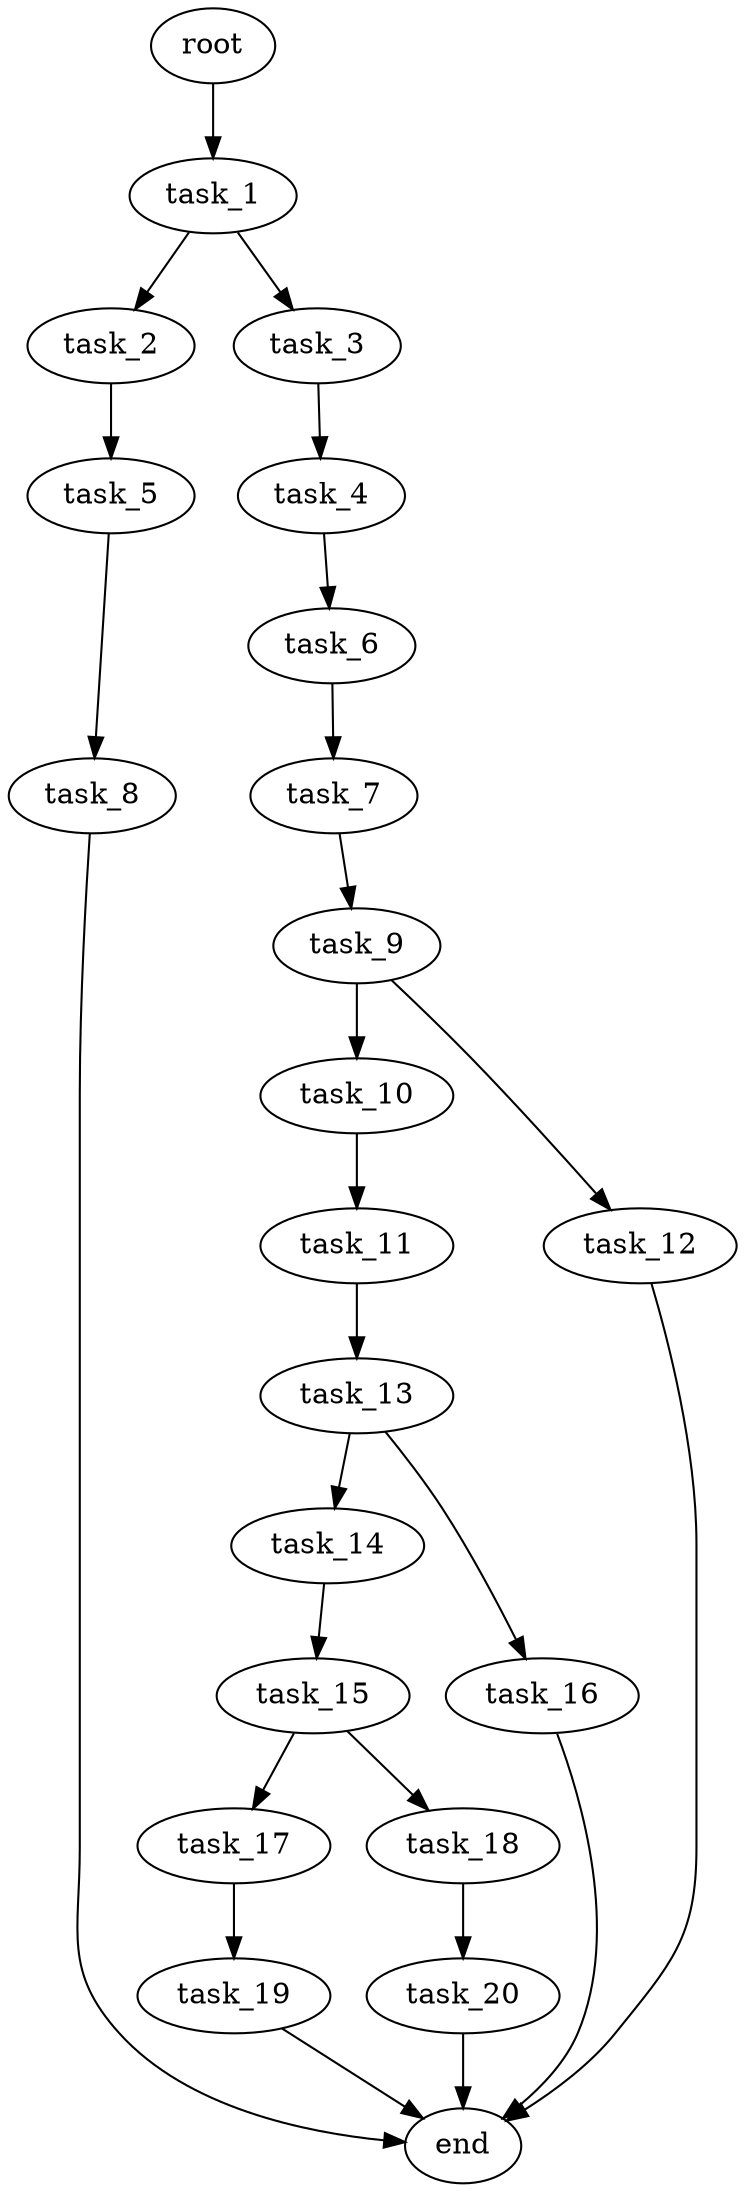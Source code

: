 digraph G {
  root [size="0.000000e+00"];
  task_1 [size="3.804430e+10"];
  task_2 [size="5.995494e+08"];
  task_3 [size="3.518236e+10"];
  task_4 [size="7.534998e+10"];
  task_5 [size="8.534626e+10"];
  task_6 [size="9.534350e+10"];
  task_7 [size="4.190794e+10"];
  task_8 [size="7.475409e+10"];
  task_9 [size="5.461777e+10"];
  task_10 [size="6.032923e+10"];
  task_11 [size="2.206166e+10"];
  task_12 [size="2.194997e+10"];
  task_13 [size="4.358924e+10"];
  task_14 [size="2.912192e+09"];
  task_15 [size="3.361959e+10"];
  task_16 [size="6.791740e+10"];
  task_17 [size="4.043762e+10"];
  task_18 [size="1.651282e+10"];
  task_19 [size="4.674434e+10"];
  task_20 [size="1.277150e+10"];
  end [size="0.000000e+00"];

  root -> task_1 [size="1.000000e-12"];
  task_1 -> task_2 [size="5.995494e+06"];
  task_1 -> task_3 [size="3.518236e+08"];
  task_2 -> task_5 [size="8.534626e+08"];
  task_3 -> task_4 [size="7.534998e+08"];
  task_4 -> task_6 [size="9.534350e+08"];
  task_5 -> task_8 [size="7.475409e+08"];
  task_6 -> task_7 [size="4.190794e+08"];
  task_7 -> task_9 [size="5.461777e+08"];
  task_8 -> end [size="1.000000e-12"];
  task_9 -> task_10 [size="6.032923e+08"];
  task_9 -> task_12 [size="2.194997e+08"];
  task_10 -> task_11 [size="2.206166e+08"];
  task_11 -> task_13 [size="4.358924e+08"];
  task_12 -> end [size="1.000000e-12"];
  task_13 -> task_14 [size="2.912192e+07"];
  task_13 -> task_16 [size="6.791740e+08"];
  task_14 -> task_15 [size="3.361959e+08"];
  task_15 -> task_17 [size="4.043762e+08"];
  task_15 -> task_18 [size="1.651282e+08"];
  task_16 -> end [size="1.000000e-12"];
  task_17 -> task_19 [size="4.674434e+08"];
  task_18 -> task_20 [size="1.277150e+08"];
  task_19 -> end [size="1.000000e-12"];
  task_20 -> end [size="1.000000e-12"];
}
